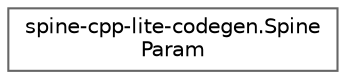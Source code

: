 digraph "类继承关系图"
{
 // LATEX_PDF_SIZE
  bgcolor="transparent";
  edge [fontname=Helvetica,fontsize=10,labelfontname=Helvetica,labelfontsize=10];
  node [fontname=Helvetica,fontsize=10,shape=box,height=0.2,width=0.4];
  rankdir="LR";
  Node0 [id="Node000000",label="spine-cpp-lite-codegen.Spine\lParam",height=0.2,width=0.4,color="grey40", fillcolor="white", style="filled",URL="$classspine-cpp-lite-codegen_1_1_spine_param.html",tooltip=" "];
}
